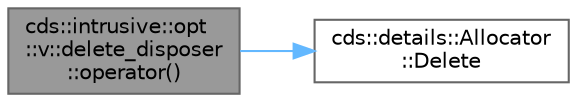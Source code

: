 digraph "cds::intrusive::opt::v::delete_disposer::operator()"
{
 // LATEX_PDF_SIZE
  bgcolor="transparent";
  edge [fontname=Helvetica,fontsize=10,labelfontname=Helvetica,labelfontsize=10];
  node [fontname=Helvetica,fontsize=10,shape=box,height=0.2,width=0.4];
  rankdir="LR";
  Node1 [id="Node000001",label="cds::intrusive::opt\l::v::delete_disposer\l::operator()",height=0.2,width=0.4,color="gray40", fillcolor="grey60", style="filled", fontcolor="black",tooltip="Dispose functor"];
  Node1 -> Node2 [id="edge1_Node000001_Node000002",color="steelblue1",style="solid",tooltip=" "];
  Node2 [id="Node000002",label="cds::details::Allocator\l::Delete",height=0.2,width=0.4,color="grey40", fillcolor="white", style="filled",URL="$classcds_1_1details_1_1_allocator.html#aacb02a5458297758a209230538856770",tooltip="Analogue of operator delete"];
}
